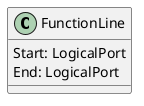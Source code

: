 @startuml
'https://plantuml.com/class-diagram

class FunctionLine{
Start: LogicalPort
End: LogicalPort

}

@enduml

